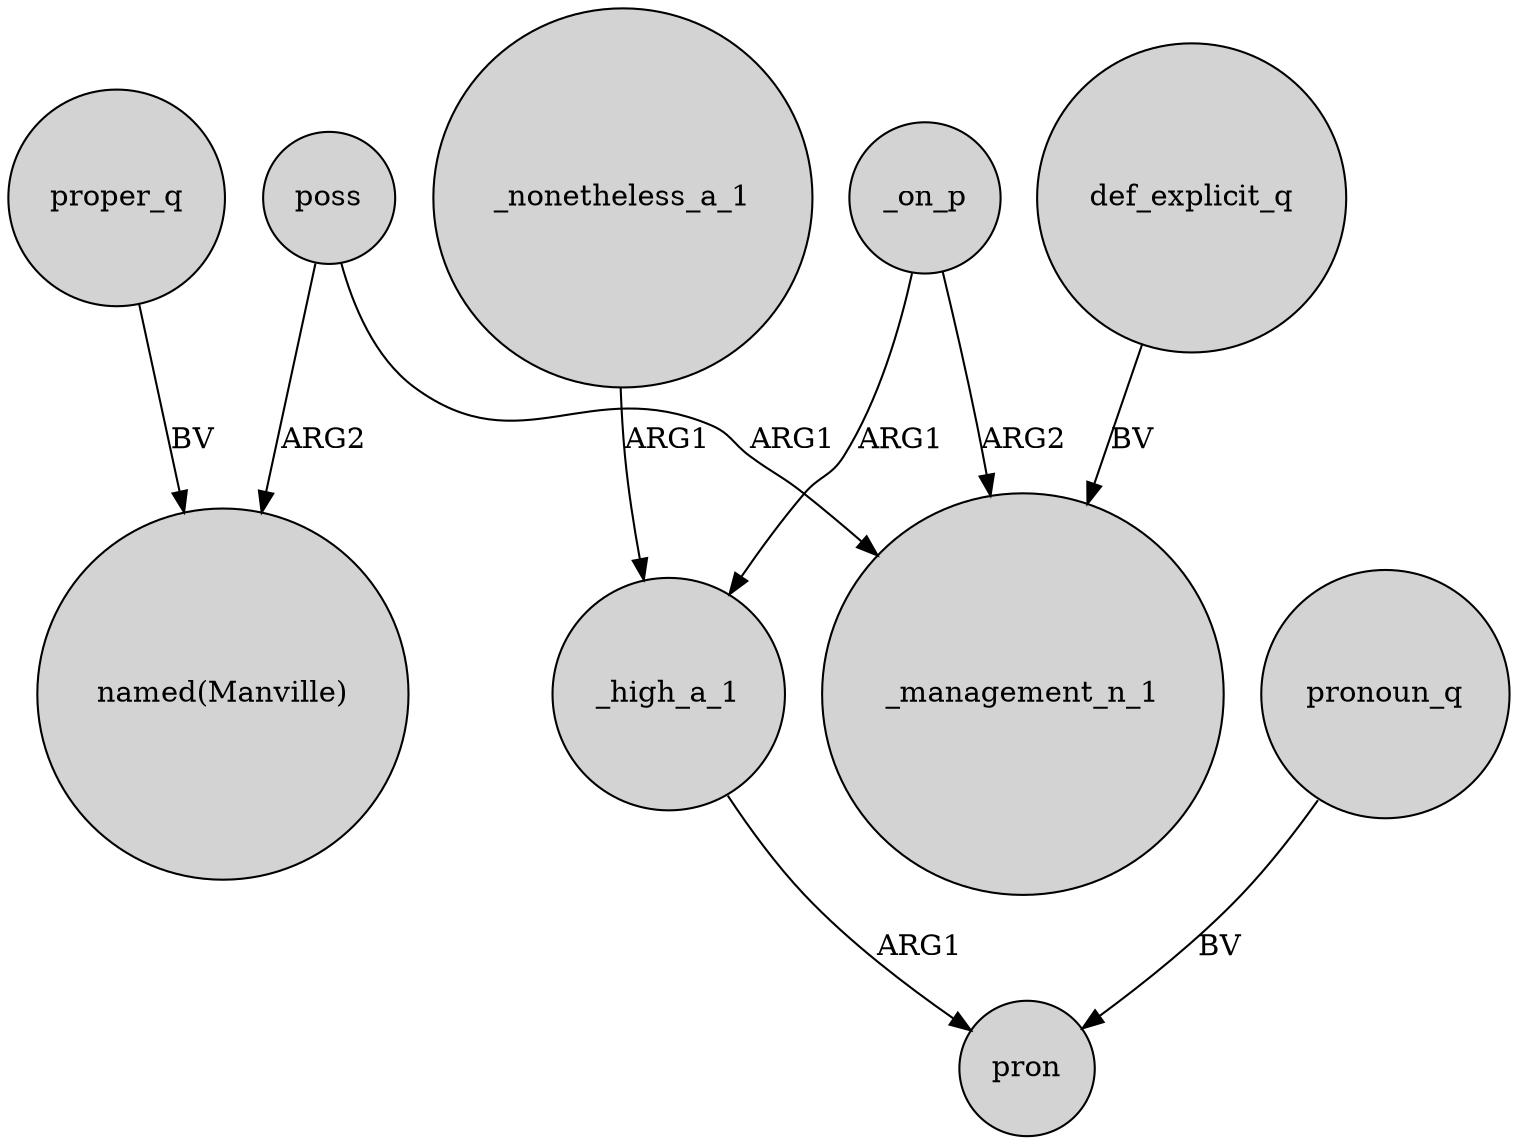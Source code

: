 digraph {
	node [shape=circle style=filled]
	poss -> _management_n_1 [label=ARG1]
	_on_p -> _high_a_1 [label=ARG1]
	def_explicit_q -> _management_n_1 [label=BV]
	proper_q -> "named(Manville)" [label=BV]
	poss -> "named(Manville)" [label=ARG2]
	_high_a_1 -> pron [label=ARG1]
	_nonetheless_a_1 -> _high_a_1 [label=ARG1]
	_on_p -> _management_n_1 [label=ARG2]
	pronoun_q -> pron [label=BV]
}
